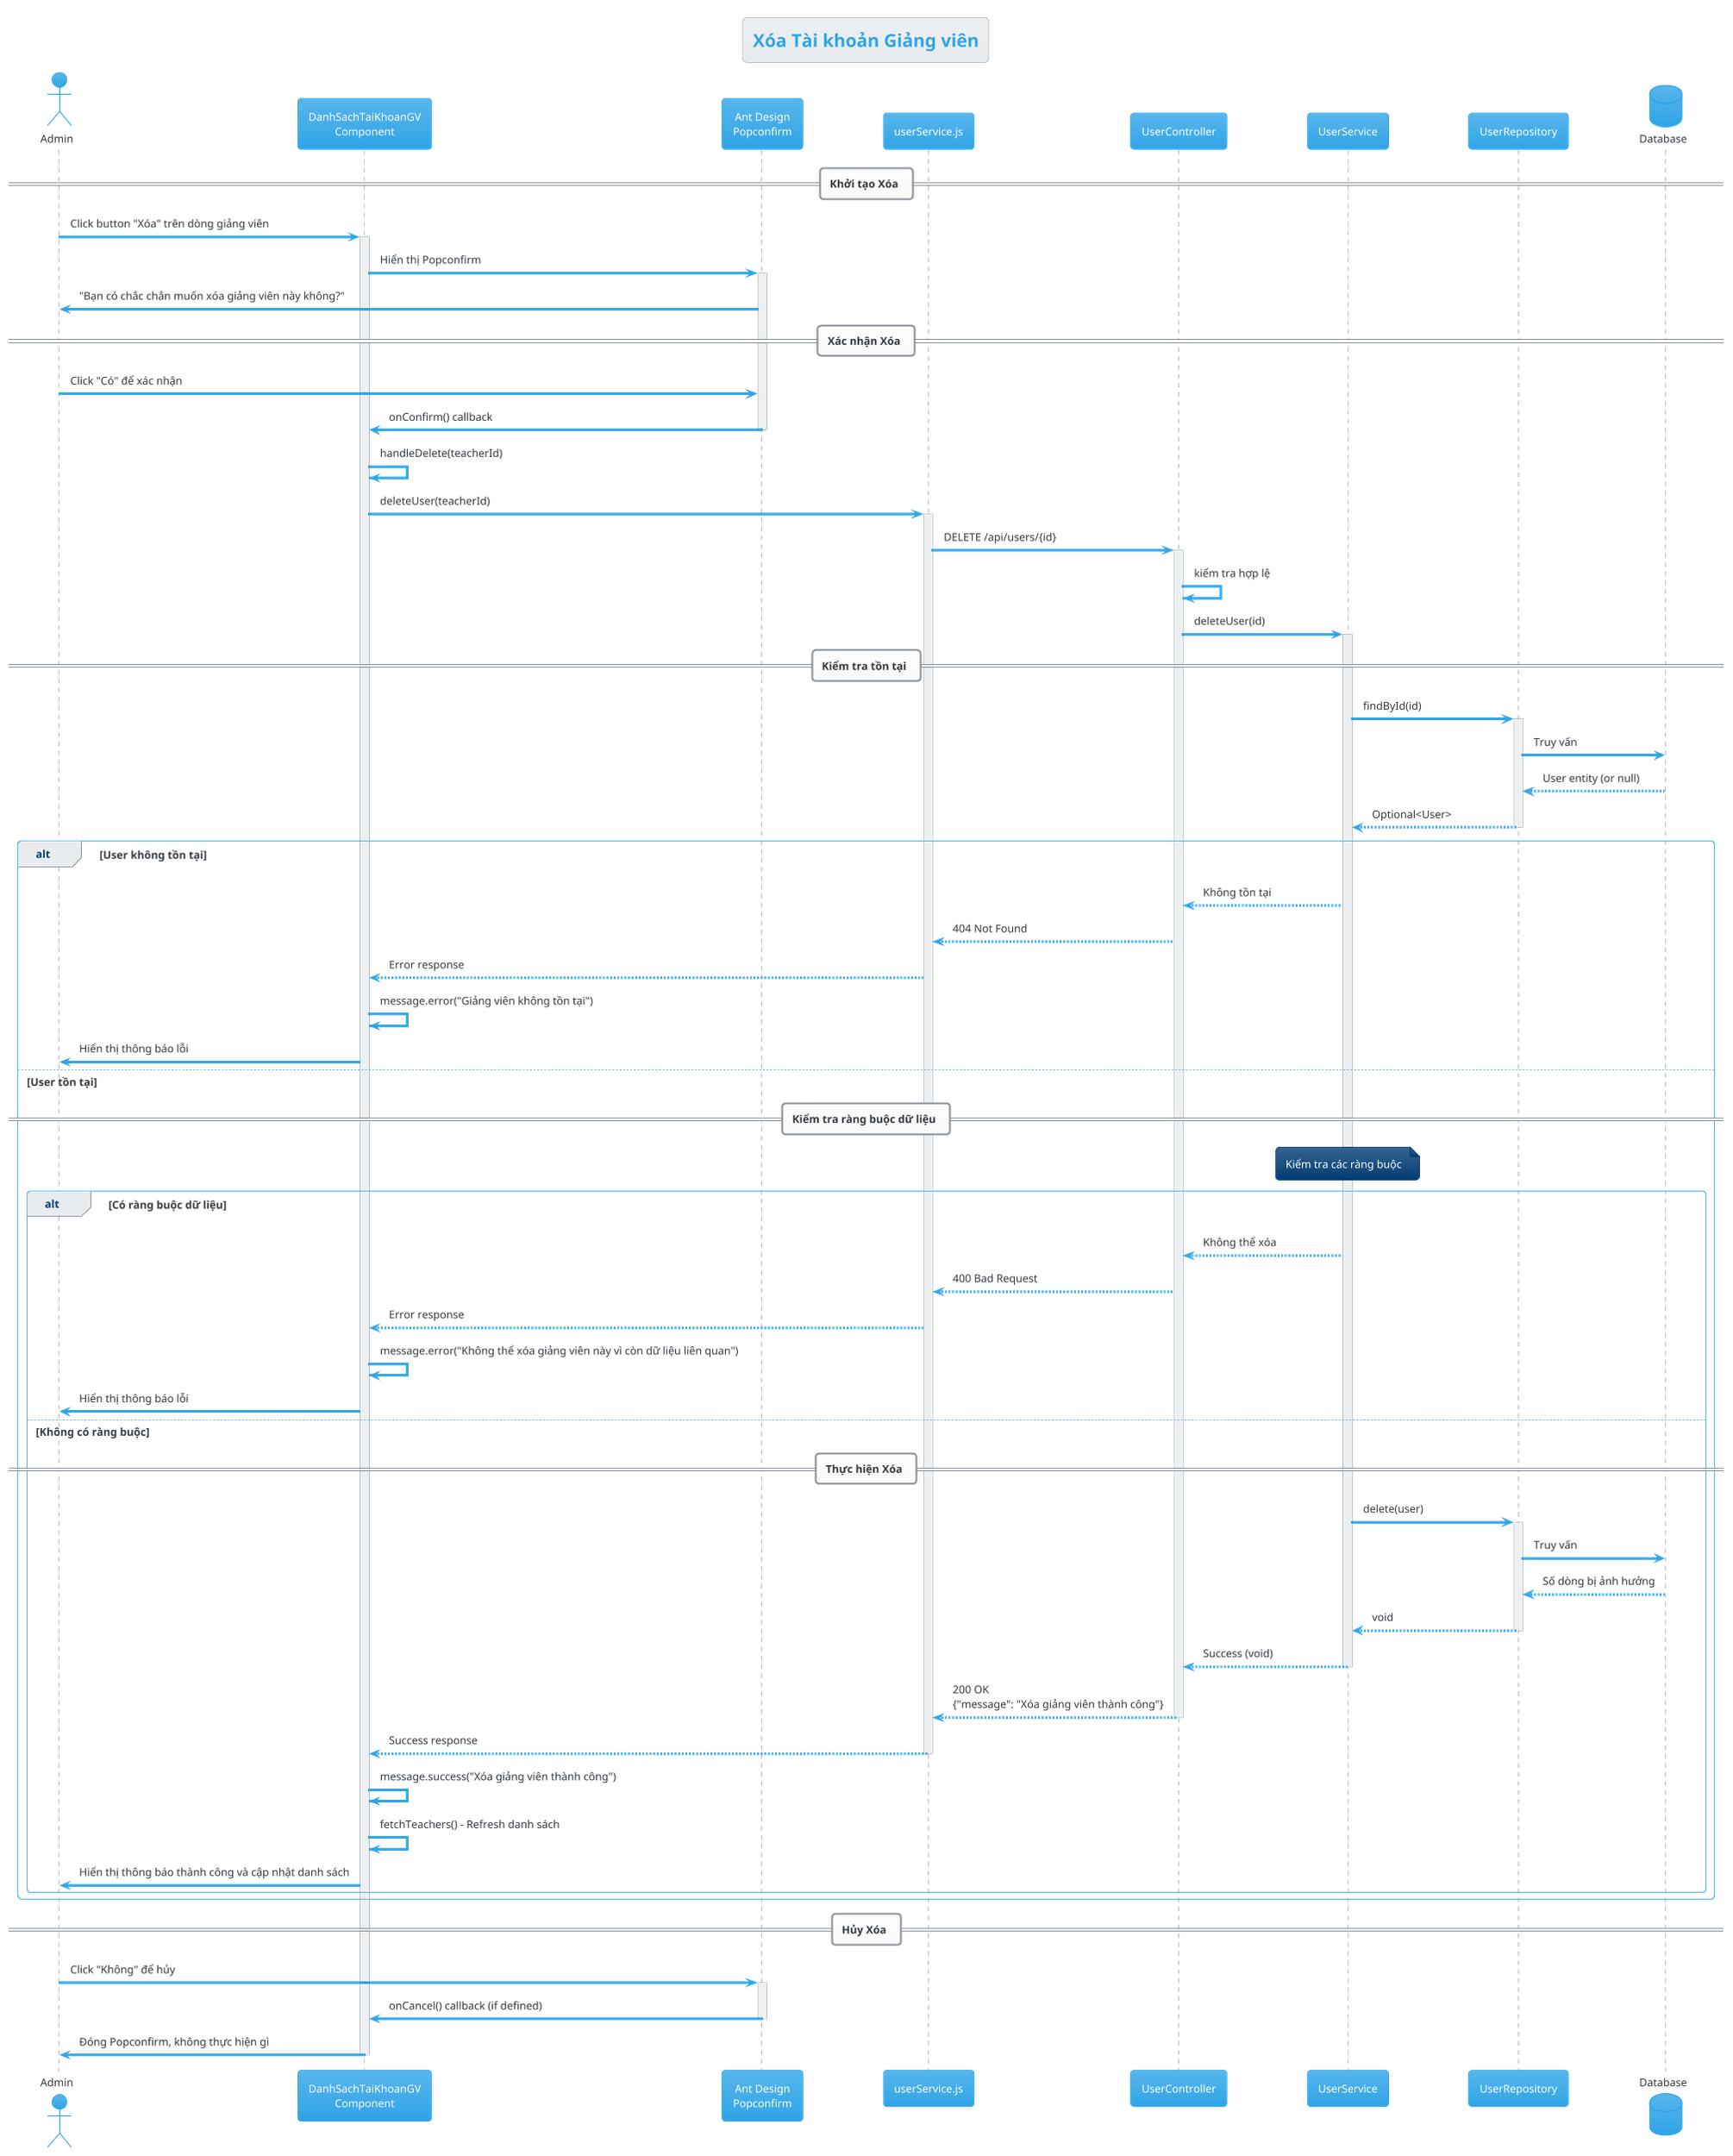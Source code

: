@startuml
title Xóa Tài khoản Giảng viên
!theme cerulean

actor "Admin" as admin
participant "DanhSachTaiKhoanGV\nComponent" as frontend
participant "Ant Design\nPopconfirm" as popconfirm
participant "userService.js" as service
participant "UserController" as controller
participant "UserService" as userService
participant "UserRepository" as repository
database "Database" as db

== Khởi tạo Xóa ==
admin -> frontend: Click button "Xóa" trên dòng giảng viên
activate frontend
frontend -> popconfirm: Hiển thị Popconfirm
activate popconfirm
popconfirm -> admin: "Bạn có chắc chắn muốn xóa giảng viên này không?"


== Xác nhận Xóa ==
admin -> popconfirm: Click "Có" để xác nhận
popconfirm -> frontend: onConfirm() callback
deactivate popconfirm

frontend -> frontend: handleDelete(teacherId)


frontend -> service: deleteUser(teacherId)
activate service
service -> controller: DELETE /api/users/{id}

activate controller

controller -> controller: kiểm tra hợp lệ
controller -> userService: deleteUser(id)
activate userService

== Kiểm tra tồn tại ==
userService -> repository: findById(id)
activate repository
repository -> db: Truy vấn
db --> repository: User entity (or null)
repository --> userService: Optional<User>
deactivate repository

alt User không tồn tại
    userService --> controller: Không tồn tại
    controller --> service: 404 Not Found
    service --> frontend: Error response
    frontend -> frontend: message.error("Giảng viên không tồn tại")
    frontend -> admin: Hiển thị thông báo lỗi
else User tồn tại
    == Kiểm tra ràng buộc dữ liệu ==
    note over userService: Kiểm tra các ràng buộc

    alt Có ràng buộc dữ liệu
        userService --> controller: Không thể xóa
        controller --> service: 400 Bad Request
        service --> frontend: Error response
        frontend -> frontend: message.error("Không thể xóa giảng viên này vì còn dữ liệu liên quan")
        frontend -> admin: Hiển thị thông báo lỗi
    else Không có ràng buộc
        == Thực hiện Xóa ==
        userService -> repository: delete(user)
        activate repository
        repository -> db: Truy vấn
        db --> repository: Số dòng bị ảnh hưởng
        repository --> userService: void
        deactivate repository

        userService --> controller: Success (void)

        deactivate userService

        controller --> service: 200 OK\n{"message": "Xóa giảng viên thành công"}
        deactivate controller
        service --> frontend: Success response
        deactivate service

        frontend -> frontend: message.success("Xóa giảng viên thành công")
        frontend -> frontend: fetchTeachers() - Refresh danh sách

        frontend -> admin: Hiển thị thông báo thành công và cập nhật danh sách
    end
end

== Hủy Xóa ==
admin -> popconfirm: Click "Không" để hủy
activate popconfirm
popconfirm -> frontend: onCancel() callback (if defined)
deactivate popconfirm
frontend -> admin: Đóng Popconfirm, không thực hiện gì
deactivate frontend
'
'== Thay đổi Trạng thái (Alternative) ==
'note over frontend: Thay vì xóa hẳn, có thể chỉ\nthay đổi trạng thái active = false
'admin -> frontend: Toggle Switch "Trạng thái"
'activate frontend
'frontend -> frontend: handleStatusChange(id, newStatus)
'frontend -> service: updateUser(id, {isActive: false})
'service -> controller: PUT /api/users/{id}
'controller -> userService: updateUser(id, userDto)
'userService -> userService: user.setActive(false)
'userService -> repository: save(user)
'repository -> db: UPDATE users SET active = false WHERE id = ?
'db --> repository: Updated user
'repository --> userService: User
'userService --> controller: UserDto
'controller --> service: Success response
'service --> frontend: Success
'frontend -> frontend: message.success("Khóa tài khoản thành công")
'frontend -> admin: Cập nhật trạng thái trong bảng
'deactivate frontend

@enduml